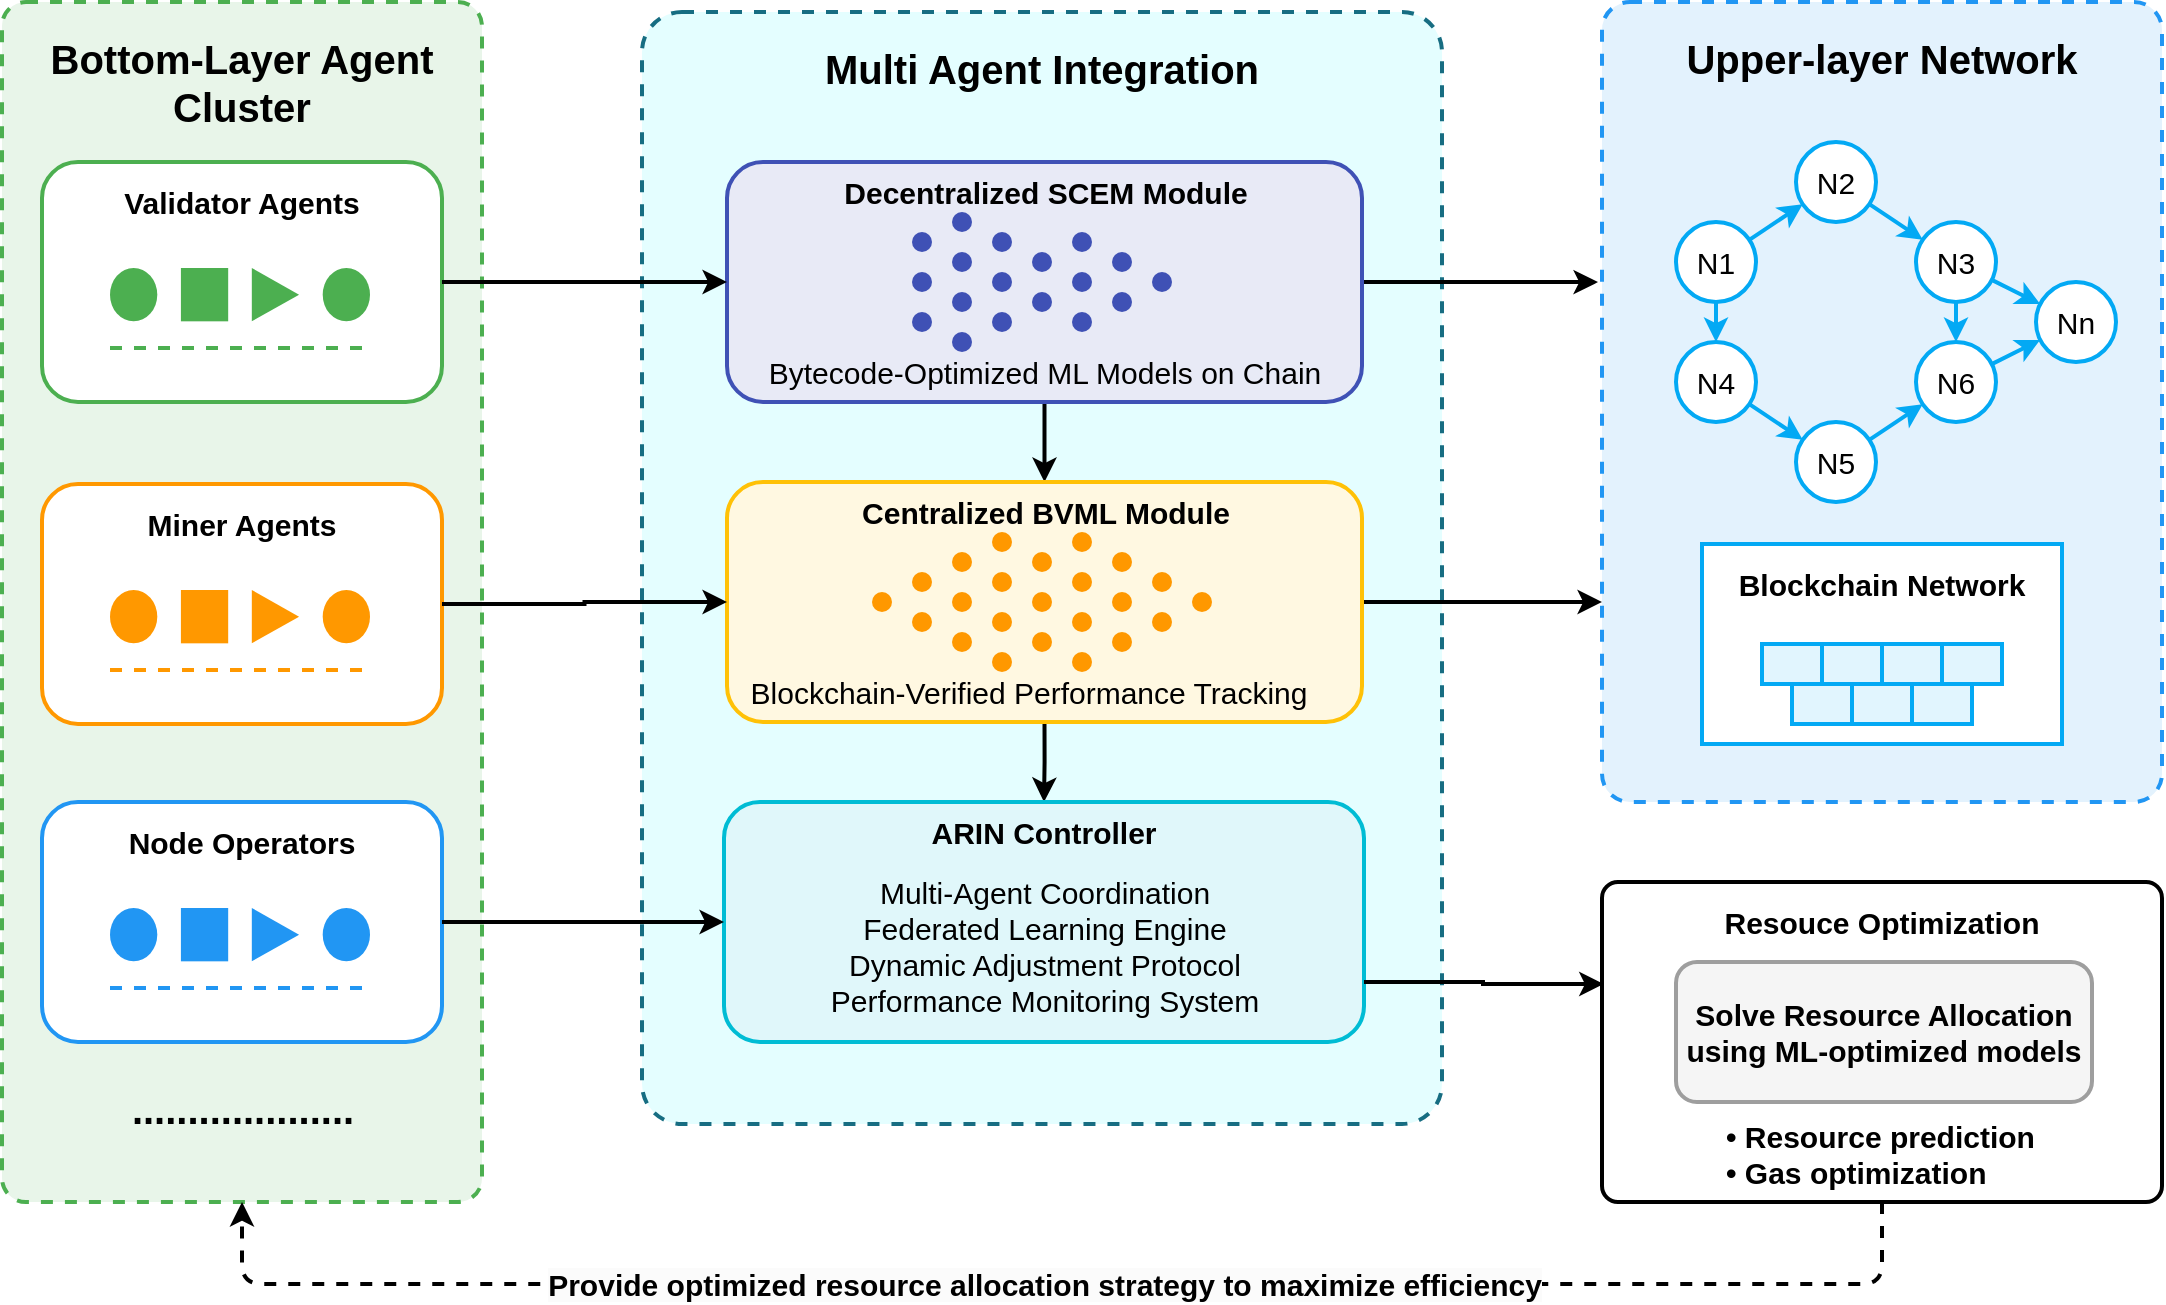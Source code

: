 <mxfile version="26.0.16">
  <diagram name="Page-1" id="3OytQac5HJwh2mRRplk6">
    <mxGraphModel dx="1670" dy="885" grid="1" gridSize="10" guides="1" tooltips="1" connect="1" arrows="1" fold="1" page="1" pageScale="1" pageWidth="827" pageHeight="1169" math="0" shadow="0">
      <root>
        <mxCell id="0" />
        <mxCell id="1" parent="0" />
        <mxCell id="vWiq6X1iSuXR0RfbROmm-8" value="Bottom-layer Agent Cluster" style="text;html=1;strokeColor=none;fillColor=none;align=center;verticalAlign=middle;whiteSpace=wrap;fontSize=15;fontStyle=1;strokeWidth=2;" parent="1" vertex="1">
          <mxGeometry x="122" y="119" width="200" height="30" as="geometry" />
        </mxCell>
        <mxCell id="vWiq6X1iSuXR0RfbROmm-20" value="Bottom-Layer Agent Cluster" style="rounded=1;whiteSpace=wrap;fillColor=#e8f5e9;strokeColor=#4caf50;strokeWidth=2;dashed=1;fontSize=20;verticalAlign=top;spacingTop=10;fontStyle=1;arcSize=5;" parent="1" vertex="1">
          <mxGeometry x="82" y="79" width="240" height="600" as="geometry" />
        </mxCell>
        <mxCell id="vWiq6X1iSuXR0RfbROmm-43" value="&lt;font style=&quot;font-size: 20px;&quot;&gt;....................&lt;/font&gt;" style="text;html=1;align=center;fontStyle=1;fontSize=15;strokeWidth=2;" parent="1" vertex="1">
          <mxGeometry x="102" y="614" width="200" height="20" as="geometry" />
        </mxCell>
        <mxCell id="vWiq6X1iSuXR0RfbROmm-44" value="Multi Agent Integration" style="rounded=1;whiteSpace=wrap;fillColor=#E4FEFF;strokeColor=light-dark(#176d82, #00231f);strokeWidth=2;dashed=1;fontSize=20;verticalAlign=top;spacingTop=10;fontStyle=1;arcSize=5;" parent="1" vertex="1">
          <mxGeometry x="402" y="84" width="400" height="556" as="geometry" />
        </mxCell>
        <mxCell id="vWiq6X1iSuXR0RfbROmm-193" style="edgeStyle=orthogonalEdgeStyle;rounded=0;orthogonalLoop=1;jettySize=auto;html=1;exitX=1;exitY=0.5;exitDx=0;exitDy=0;strokeWidth=2;" parent="1" source="vWiq6X1iSuXR0RfbROmm-46" edge="1">
          <mxGeometry relative="1" as="geometry">
            <mxPoint x="880" y="219.059" as="targetPoint" />
          </mxGeometry>
        </mxCell>
        <mxCell id="vWiq6X1iSuXR0RfbROmm-195" style="edgeStyle=orthogonalEdgeStyle;rounded=0;orthogonalLoop=1;jettySize=auto;html=1;exitX=0.5;exitY=1;exitDx=0;exitDy=0;entryX=0.5;entryY=0;entryDx=0;entryDy=0;strokeWidth=2;" parent="1" source="vWiq6X1iSuXR0RfbROmm-46" target="vWiq6X1iSuXR0RfbROmm-52" edge="1">
          <mxGeometry relative="1" as="geometry" />
        </mxCell>
        <mxCell id="vWiq6X1iSuXR0RfbROmm-46" value="Decentralized SCEM Module" style="rounded=1;whiteSpace=wrap;fillColor=#e8eaf6;strokeColor=#3f51b5;strokeWidth=2;fontSize=15;verticalAlign=top;fontStyle=1" parent="1" vertex="1">
          <mxGeometry x="444.5" y="159" width="317.5" height="120" as="geometry" />
        </mxCell>
        <mxCell id="vWiq6X1iSuXR0RfbROmm-51" value="Bytecode-Optimized ML Models on Chain" style="text;html=1;align=center;fontSize=15;strokeWidth=2;" parent="1" vertex="1">
          <mxGeometry x="453.25" y="249" width="300" height="20" as="geometry" />
        </mxCell>
        <mxCell id="vWiq6X1iSuXR0RfbROmm-192" style="edgeStyle=orthogonalEdgeStyle;rounded=0;orthogonalLoop=1;jettySize=auto;html=1;exitX=1;exitY=0.5;exitDx=0;exitDy=0;entryX=0;entryY=0.75;entryDx=0;entryDy=0;strokeWidth=2;" parent="1" source="vWiq6X1iSuXR0RfbROmm-52" target="vWiq6X1iSuXR0RfbROmm-184" edge="1">
          <mxGeometry relative="1" as="geometry" />
        </mxCell>
        <mxCell id="vWiq6X1iSuXR0RfbROmm-196" style="edgeStyle=orthogonalEdgeStyle;rounded=0;orthogonalLoop=1;jettySize=auto;html=1;exitX=0.5;exitY=1;exitDx=0;exitDy=0;entryX=0.5;entryY=0;entryDx=0;entryDy=0;strokeWidth=2;" parent="1" source="vWiq6X1iSuXR0RfbROmm-52" target="vWiq6X1iSuXR0RfbROmm-59" edge="1">
          <mxGeometry relative="1" as="geometry" />
        </mxCell>
        <mxCell id="vWiq6X1iSuXR0RfbROmm-52" value="Centralized BVML Module" style="rounded=1;whiteSpace=wrap;fillColor=#fff8e1;strokeColor=#ffc107;strokeWidth=2;fontSize=15;verticalAlign=top;fontStyle=1" parent="1" vertex="1">
          <mxGeometry x="444.5" y="319" width="317.5" height="120" as="geometry" />
        </mxCell>
        <mxCell id="vWiq6X1iSuXR0RfbROmm-58" value="Blockchain-Verified Performance Tracking" style="text;html=1;align=center;fontSize=15;strokeWidth=2;" parent="1" vertex="1">
          <mxGeometry x="444.5" y="409" width="300" height="20" as="geometry" />
        </mxCell>
        <mxCell id="vWiq6X1iSuXR0RfbROmm-59" value="ARIN Controller" style="rounded=1;whiteSpace=wrap;fillColor=#e0f7fa;strokeColor=#00bcd4;strokeWidth=2;fontSize=15;verticalAlign=top;fontStyle=1" parent="1" vertex="1">
          <mxGeometry x="443" y="479" width="320" height="120" as="geometry" />
        </mxCell>
        <mxCell id="vWiq6X1iSuXR0RfbROmm-61" value="Multi-Agent Coordination&lt;br&gt;Federated Learning Engine&lt;br&gt;Dynamic Adjustment Protocol&lt;br&gt;Performance Monitoring System" style="text;html=1;align=center;fontSize=15;strokeWidth=2;" parent="1" vertex="1">
          <mxGeometry x="453.25" y="509" width="300" height="80" as="geometry" />
        </mxCell>
        <mxCell id="vWiq6X1iSuXR0RfbROmm-198" style="edgeStyle=orthogonalEdgeStyle;rounded=1;orthogonalLoop=1;jettySize=auto;html=1;exitX=0.5;exitY=1;exitDx=0;exitDy=0;entryX=0.5;entryY=1;entryDx=0;entryDy=0;dashed=1;strokeWidth=2;curved=0;" parent="1" source="vWiq6X1iSuXR0RfbROmm-87" target="vWiq6X1iSuXR0RfbROmm-20" edge="1">
          <mxGeometry relative="1" as="geometry">
            <Array as="points">
              <mxPoint x="1022" y="720" />
              <mxPoint x="202" y="720" />
            </Array>
          </mxGeometry>
        </mxCell>
        <mxCell id="vWiq6X1iSuXR0RfbROmm-200" value="&lt;span style=&quot;font-size: 15px; font-weight: 700; background-color: rgb(251, 251, 251);&quot;&gt;Provide optimized resource allocation strategy to maximize efficiency&lt;/span&gt;" style="edgeLabel;html=1;align=center;verticalAlign=middle;resizable=0;points=[];" parent="vWiq6X1iSuXR0RfbROmm-198" vertex="1" connectable="0">
          <mxGeometry x="0.02" relative="1" as="geometry">
            <mxPoint as="offset" />
          </mxGeometry>
        </mxCell>
        <mxCell id="vWiq6X1iSuXR0RfbROmm-87" value="Resouce Optimization" style="rounded=1;whiteSpace=wrap;fillColor=#ffffff;strokeColor=#000000;strokeWidth=2;fontSize=15;imageHeight=24;arcSize=5;verticalAlign=top;spacingTop=5;fontStyle=1" parent="1" vertex="1">
          <mxGeometry x="882" y="519" width="280" height="160" as="geometry" />
        </mxCell>
        <mxCell id="vWiq6X1iSuXR0RfbROmm-89" value="Solve Resource Allocation&#xa;using ML-optimized models" style="rounded=1;whiteSpace=wrap;fillColor=#f5f5f5;strokeColor=#9e9e9e;strokeWidth=2;fontSize=15;fontStyle=1" parent="1" vertex="1">
          <mxGeometry x="919" y="559" width="208" height="70" as="geometry" />
        </mxCell>
        <mxCell id="vWiq6X1iSuXR0RfbROmm-91" value="• Resource prediction&lt;div&gt;• Gas optimization&lt;/div&gt;" style="text;html=1;align=left;fontSize=15;strokeWidth=2;fontStyle=1" parent="1" vertex="1">
          <mxGeometry x="942" y="631" width="160" height="38" as="geometry" />
        </mxCell>
        <mxCell id="vWiq6X1iSuXR0RfbROmm-127" value="" style="group;strokeWidth=2;" parent="1" vertex="1" connectable="0">
          <mxGeometry x="102" y="159" width="200" height="120" as="geometry" />
        </mxCell>
        <mxCell id="vWiq6X1iSuXR0RfbROmm-22" value="Validator Agents" style="rounded=1;whiteSpace=wrap;fillColor=#ffffff;strokeColor=#4caf50;strokeWidth=2;fontSize=15;verticalAlign=top;fontStyle=1;spacingTop=5;" parent="vWiq6X1iSuXR0RfbROmm-127" vertex="1">
          <mxGeometry width="200" height="120" as="geometry" />
        </mxCell>
        <mxCell id="vWiq6X1iSuXR0RfbROmm-106" value="" style="group;fontStyle=1;fontSize=15;strokeWidth=2;" parent="vWiq6X1iSuXR0RfbROmm-127" vertex="1" connectable="0">
          <mxGeometry x="34" y="53" width="130" height="40" as="geometry" />
        </mxCell>
        <mxCell id="vWiq6X1iSuXR0RfbROmm-24" value="" style="ellipse;fillColor=#4caf50;strokeColor=none;fontSize=15;strokeWidth=2;fontStyle=1" parent="vWiq6X1iSuXR0RfbROmm-106" vertex="1">
          <mxGeometry width="23.636" height="26.667" as="geometry" />
        </mxCell>
        <mxCell id="vWiq6X1iSuXR0RfbROmm-25" value="" style="fillColor=#4caf50;strokeColor=none;fontSize=15;strokeWidth=2;fontStyle=1" parent="vWiq6X1iSuXR0RfbROmm-106" vertex="1">
          <mxGeometry x="35.455" width="23.636" height="26.667" as="geometry" />
        </mxCell>
        <mxCell id="vWiq6X1iSuXR0RfbROmm-26" value="" style="shape=triangle;fillColor=#4caf50;strokeColor=none;fontSize=15;strokeWidth=2;fontStyle=1" parent="vWiq6X1iSuXR0RfbROmm-106" vertex="1">
          <mxGeometry x="70.909" width="23.636" height="26.667" as="geometry" />
        </mxCell>
        <mxCell id="vWiq6X1iSuXR0RfbROmm-27" value="" style="ellipse;fillColor=#4caf50;strokeColor=none;fontSize=15;strokeWidth=2;fontStyle=1" parent="vWiq6X1iSuXR0RfbROmm-106" vertex="1">
          <mxGeometry x="106.364" width="23.636" height="26.667" as="geometry" />
        </mxCell>
        <mxCell id="vWiq6X1iSuXR0RfbROmm-28" value="" style="strokeColor=#4caf50;strokeWidth=2;dashed=1;fontSize=15;endArrow=none;startFill=0;fontStyle=1" parent="vWiq6X1iSuXR0RfbROmm-106" edge="1">
          <mxGeometry x="192.727" y="400" width="130" as="geometry">
            <mxPoint y="40" as="sourcePoint" />
            <mxPoint x="130" y="40" as="targetPoint" />
          </mxGeometry>
        </mxCell>
        <mxCell id="vWiq6X1iSuXR0RfbROmm-128" value="" style="group;strokeWidth=2;" parent="1" vertex="1" connectable="0">
          <mxGeometry x="102" y="320" width="200" height="120" as="geometry" />
        </mxCell>
        <mxCell id="vWiq6X1iSuXR0RfbROmm-110" value="Miner Agents" style="rounded=1;whiteSpace=wrap;fillColor=#ffffff;strokeColor=#FF9800;strokeWidth=2;fontSize=15;verticalAlign=top;fontStyle=1;spacingTop=5;" parent="vWiq6X1iSuXR0RfbROmm-128" vertex="1">
          <mxGeometry width="200" height="120" as="geometry" />
        </mxCell>
        <mxCell id="vWiq6X1iSuXR0RfbROmm-111" value="" style="group;fontStyle=1;fontSize=15;strokeWidth=2;" parent="vWiq6X1iSuXR0RfbROmm-128" vertex="1" connectable="0">
          <mxGeometry x="34" y="53" width="130" height="40" as="geometry" />
        </mxCell>
        <mxCell id="vWiq6X1iSuXR0RfbROmm-112" value="" style="ellipse;fillColor=light-dark(#ff9800, #328736);strokeColor=none;fontSize=15;strokeWidth=2;fontStyle=1" parent="vWiq6X1iSuXR0RfbROmm-111" vertex="1">
          <mxGeometry width="23.636" height="26.667" as="geometry" />
        </mxCell>
        <mxCell id="vWiq6X1iSuXR0RfbROmm-113" value="" style="fillColor=#FF9800;strokeColor=none;fontSize=15;strokeWidth=2;fontStyle=1" parent="vWiq6X1iSuXR0RfbROmm-111" vertex="1">
          <mxGeometry x="35.455" width="23.636" height="26.667" as="geometry" />
        </mxCell>
        <mxCell id="vWiq6X1iSuXR0RfbROmm-114" value="" style="shape=triangle;fillColor=#FF9800;strokeColor=none;fontSize=15;strokeWidth=2;fontStyle=1" parent="vWiq6X1iSuXR0RfbROmm-111" vertex="1">
          <mxGeometry x="70.909" width="23.636" height="26.667" as="geometry" />
        </mxCell>
        <mxCell id="vWiq6X1iSuXR0RfbROmm-115" value="" style="ellipse;fillColor=#FF9800;strokeColor=none;fontSize=15;strokeWidth=2;fontStyle=1" parent="vWiq6X1iSuXR0RfbROmm-111" vertex="1">
          <mxGeometry x="106.364" width="23.636" height="26.667" as="geometry" />
        </mxCell>
        <mxCell id="vWiq6X1iSuXR0RfbROmm-116" value="" style="strokeColor=#FF9800;strokeWidth=2;dashed=1;fontSize=15;endArrow=none;startFill=0;fontStyle=1" parent="vWiq6X1iSuXR0RfbROmm-111" edge="1">
          <mxGeometry x="192.727" y="400" width="130" as="geometry">
            <mxPoint y="40" as="sourcePoint" />
            <mxPoint x="130" y="40" as="targetPoint" />
          </mxGeometry>
        </mxCell>
        <mxCell id="vWiq6X1iSuXR0RfbROmm-129" value="" style="group;strokeWidth=2;" parent="1" vertex="1" connectable="0">
          <mxGeometry x="102" y="479" width="200" height="120" as="geometry" />
        </mxCell>
        <mxCell id="vWiq6X1iSuXR0RfbROmm-118" value="Node Operators" style="rounded=1;whiteSpace=wrap;fillColor=#ffffff;strokeColor=#2196F3;strokeWidth=2;fontSize=15;verticalAlign=top;fontStyle=1;spacingTop=5;" parent="vWiq6X1iSuXR0RfbROmm-129" vertex="1">
          <mxGeometry width="200" height="120" as="geometry" />
        </mxCell>
        <mxCell id="vWiq6X1iSuXR0RfbROmm-119" value="" style="group;fontStyle=1;fontSize=15;strokeWidth=2;" parent="vWiq6X1iSuXR0RfbROmm-129" vertex="1" connectable="0">
          <mxGeometry x="34" y="53" width="130" height="40" as="geometry" />
        </mxCell>
        <mxCell id="vWiq6X1iSuXR0RfbROmm-120" value="" style="ellipse;fillColor=light-dark(#2196f3, #328736);strokeColor=none;fontSize=15;strokeWidth=2;fontStyle=1" parent="vWiq6X1iSuXR0RfbROmm-119" vertex="1">
          <mxGeometry width="23.636" height="26.667" as="geometry" />
        </mxCell>
        <mxCell id="vWiq6X1iSuXR0RfbROmm-121" value="" style="fillColor=light-dark(#2196f3, #af5700);strokeColor=none;fontSize=15;strokeWidth=2;fontStyle=1" parent="vWiq6X1iSuXR0RfbROmm-119" vertex="1">
          <mxGeometry x="35.455" width="23.636" height="26.667" as="geometry" />
        </mxCell>
        <mxCell id="vWiq6X1iSuXR0RfbROmm-122" value="" style="shape=triangle;fillColor=#2196F3;strokeColor=none;fontSize=15;strokeWidth=2;fontStyle=1" parent="vWiq6X1iSuXR0RfbROmm-119" vertex="1">
          <mxGeometry x="70.909" width="23.636" height="26.667" as="geometry" />
        </mxCell>
        <mxCell id="vWiq6X1iSuXR0RfbROmm-123" value="" style="ellipse;fillColor=#2196F3;strokeColor=none;fontSize=15;strokeWidth=2;fontStyle=1" parent="vWiq6X1iSuXR0RfbROmm-119" vertex="1">
          <mxGeometry x="106.364" width="23.636" height="26.667" as="geometry" />
        </mxCell>
        <mxCell id="vWiq6X1iSuXR0RfbROmm-124" value="" style="strokeColor=#2196F3;strokeWidth=2;dashed=1;fontSize=15;endArrow=none;startFill=0;fontStyle=1" parent="vWiq6X1iSuXR0RfbROmm-119" edge="1">
          <mxGeometry x="192.727" y="400" width="130" as="geometry">
            <mxPoint y="40" as="sourcePoint" />
            <mxPoint x="130" y="40" as="targetPoint" />
          </mxGeometry>
        </mxCell>
        <mxCell id="vWiq6X1iSuXR0RfbROmm-154" value="" style="group;strokeWidth=2;" parent="1" vertex="1" connectable="0">
          <mxGeometry x="537" y="184" width="130" height="70" as="geometry" />
        </mxCell>
        <mxCell id="vWiq6X1iSuXR0RfbROmm-48" value="" style="ellipse;fillColor=#3f51b5;strokeColor=none;fontSize=15;strokeWidth=2;" parent="vWiq6X1iSuXR0RfbROmm-154" vertex="1">
          <mxGeometry y="10" width="10" height="10" as="geometry" />
        </mxCell>
        <mxCell id="vWiq6X1iSuXR0RfbROmm-134" value="" style="ellipse;fillColor=#3f51b5;strokeColor=none;fontSize=15;strokeWidth=2;" parent="vWiq6X1iSuXR0RfbROmm-154" vertex="1">
          <mxGeometry y="30" width="10" height="10" as="geometry" />
        </mxCell>
        <mxCell id="vWiq6X1iSuXR0RfbROmm-135" value="" style="ellipse;fillColor=#3f51b5;strokeColor=none;fontSize=15;strokeWidth=2;" parent="vWiq6X1iSuXR0RfbROmm-154" vertex="1">
          <mxGeometry y="50" width="10" height="10" as="geometry" />
        </mxCell>
        <mxCell id="vWiq6X1iSuXR0RfbROmm-136" value="" style="ellipse;fillColor=#3f51b5;strokeColor=none;fontSize=15;strokeWidth=2;" parent="vWiq6X1iSuXR0RfbROmm-154" vertex="1">
          <mxGeometry x="20" y="20" width="10" height="10" as="geometry" />
        </mxCell>
        <mxCell id="vWiq6X1iSuXR0RfbROmm-137" value="" style="ellipse;fillColor=#3f51b5;strokeColor=none;fontSize=15;strokeWidth=2;" parent="vWiq6X1iSuXR0RfbROmm-154" vertex="1">
          <mxGeometry x="20" y="40" width="10" height="10" as="geometry" />
        </mxCell>
        <mxCell id="vWiq6X1iSuXR0RfbROmm-140" value="" style="ellipse;fillColor=#3f51b5;strokeColor=none;fontSize=15;strokeWidth=2;" parent="vWiq6X1iSuXR0RfbROmm-154" vertex="1">
          <mxGeometry x="20" width="10" height="10" as="geometry" />
        </mxCell>
        <mxCell id="vWiq6X1iSuXR0RfbROmm-141" value="" style="ellipse;fillColor=#3f51b5;strokeColor=none;fontSize=15;strokeWidth=2;" parent="vWiq6X1iSuXR0RfbROmm-154" vertex="1">
          <mxGeometry x="20" y="60" width="10" height="10" as="geometry" />
        </mxCell>
        <mxCell id="vWiq6X1iSuXR0RfbROmm-142" value="" style="ellipse;fillColor=#3f51b5;strokeColor=none;fontSize=15;strokeWidth=2;" parent="vWiq6X1iSuXR0RfbROmm-154" vertex="1">
          <mxGeometry x="40" y="10" width="10" height="10" as="geometry" />
        </mxCell>
        <mxCell id="vWiq6X1iSuXR0RfbROmm-143" value="" style="ellipse;fillColor=#3f51b5;strokeColor=none;fontSize=15;strokeWidth=2;" parent="vWiq6X1iSuXR0RfbROmm-154" vertex="1">
          <mxGeometry x="40" y="30" width="10" height="10" as="geometry" />
        </mxCell>
        <mxCell id="vWiq6X1iSuXR0RfbROmm-144" value="" style="ellipse;fillColor=#3f51b5;strokeColor=none;fontSize=15;strokeWidth=2;" parent="vWiq6X1iSuXR0RfbROmm-154" vertex="1">
          <mxGeometry x="40" y="50" width="10" height="10" as="geometry" />
        </mxCell>
        <mxCell id="vWiq6X1iSuXR0RfbROmm-145" value="" style="ellipse;fillColor=#3f51b5;strokeColor=none;fontSize=15;strokeWidth=2;" parent="vWiq6X1iSuXR0RfbROmm-154" vertex="1">
          <mxGeometry x="60" y="20" width="10" height="10" as="geometry" />
        </mxCell>
        <mxCell id="vWiq6X1iSuXR0RfbROmm-146" value="" style="ellipse;fillColor=#3f51b5;strokeColor=none;fontSize=15;strokeWidth=2;" parent="vWiq6X1iSuXR0RfbROmm-154" vertex="1">
          <mxGeometry x="60" y="40" width="10" height="10" as="geometry" />
        </mxCell>
        <mxCell id="vWiq6X1iSuXR0RfbROmm-147" value="" style="ellipse;fillColor=#3f51b5;strokeColor=none;fontSize=15;strokeWidth=2;" parent="vWiq6X1iSuXR0RfbROmm-154" vertex="1">
          <mxGeometry x="80" y="10" width="10" height="10" as="geometry" />
        </mxCell>
        <mxCell id="vWiq6X1iSuXR0RfbROmm-148" value="" style="ellipse;fillColor=#3f51b5;strokeColor=none;fontSize=15;strokeWidth=2;" parent="vWiq6X1iSuXR0RfbROmm-154" vertex="1">
          <mxGeometry x="80" y="30" width="10" height="10" as="geometry" />
        </mxCell>
        <mxCell id="vWiq6X1iSuXR0RfbROmm-149" value="" style="ellipse;fillColor=#3f51b5;strokeColor=none;fontSize=15;strokeWidth=2;" parent="vWiq6X1iSuXR0RfbROmm-154" vertex="1">
          <mxGeometry x="80" y="50" width="10" height="10" as="geometry" />
        </mxCell>
        <mxCell id="vWiq6X1iSuXR0RfbROmm-150" value="" style="ellipse;fillColor=#3f51b5;strokeColor=none;fontSize=15;strokeWidth=2;" parent="vWiq6X1iSuXR0RfbROmm-154" vertex="1">
          <mxGeometry x="100" y="20" width="10" height="10" as="geometry" />
        </mxCell>
        <mxCell id="vWiq6X1iSuXR0RfbROmm-151" value="" style="ellipse;fillColor=#3f51b5;strokeColor=none;fontSize=15;strokeWidth=2;" parent="vWiq6X1iSuXR0RfbROmm-154" vertex="1">
          <mxGeometry x="100" y="40" width="10" height="10" as="geometry" />
        </mxCell>
        <mxCell id="vWiq6X1iSuXR0RfbROmm-153" value="" style="ellipse;fillColor=#3f51b5;strokeColor=none;fontSize=15;strokeWidth=2;" parent="vWiq6X1iSuXR0RfbROmm-154" vertex="1">
          <mxGeometry x="120" y="30" width="10" height="10" as="geometry" />
        </mxCell>
        <mxCell id="vWiq6X1iSuXR0RfbROmm-183" value="" style="group;strokeWidth=2;" parent="1" vertex="1" connectable="0">
          <mxGeometry x="517" y="344" width="170" height="70" as="geometry" />
        </mxCell>
        <mxCell id="vWiq6X1iSuXR0RfbROmm-55" value="" style="ellipse;fillColor=#ff9800;strokeColor=none;fontSize=15;strokeWidth=2;" parent="vWiq6X1iSuXR0RfbROmm-183" vertex="1">
          <mxGeometry x="40" y="10" width="10" height="10" as="geometry" />
        </mxCell>
        <mxCell id="vWiq6X1iSuXR0RfbROmm-159" value="" style="ellipse;fillColor=#ff9800;strokeColor=none;fontSize=15;strokeWidth=2;" parent="vWiq6X1iSuXR0RfbROmm-183" vertex="1">
          <mxGeometry x="40" y="30" width="10" height="10" as="geometry" />
        </mxCell>
        <mxCell id="vWiq6X1iSuXR0RfbROmm-160" value="" style="ellipse;fillColor=#ff9800;strokeColor=none;fontSize=15;strokeWidth=2;" parent="vWiq6X1iSuXR0RfbROmm-183" vertex="1">
          <mxGeometry x="40" y="50" width="10" height="10" as="geometry" />
        </mxCell>
        <mxCell id="vWiq6X1iSuXR0RfbROmm-161" value="" style="ellipse;fillColor=#ff9800;strokeColor=none;fontSize=15;strokeWidth=2;" parent="vWiq6X1iSuXR0RfbROmm-183" vertex="1">
          <mxGeometry x="20" y="20" width="10" height="10" as="geometry" />
        </mxCell>
        <mxCell id="vWiq6X1iSuXR0RfbROmm-162" value="" style="ellipse;fillColor=#ff9800;strokeColor=none;fontSize=15;strokeWidth=2;" parent="vWiq6X1iSuXR0RfbROmm-183" vertex="1">
          <mxGeometry x="20" y="40" width="10" height="10" as="geometry" />
        </mxCell>
        <mxCell id="vWiq6X1iSuXR0RfbROmm-163" value="" style="ellipse;fillColor=#ff9800;strokeColor=none;fontSize=15;strokeWidth=2;" parent="vWiq6X1iSuXR0RfbROmm-183" vertex="1">
          <mxGeometry x="60" width="10" height="10" as="geometry" />
        </mxCell>
        <mxCell id="vWiq6X1iSuXR0RfbROmm-164" value="" style="ellipse;fillColor=#ff9800;strokeColor=none;fontSize=15;strokeWidth=2;" parent="vWiq6X1iSuXR0RfbROmm-183" vertex="1">
          <mxGeometry x="60" y="20" width="10" height="10" as="geometry" />
        </mxCell>
        <mxCell id="vWiq6X1iSuXR0RfbROmm-165" value="" style="ellipse;fillColor=#ff9800;strokeColor=none;fontSize=15;strokeWidth=2;" parent="vWiq6X1iSuXR0RfbROmm-183" vertex="1">
          <mxGeometry x="60" y="40" width="10" height="10" as="geometry" />
        </mxCell>
        <mxCell id="vWiq6X1iSuXR0RfbROmm-166" value="" style="ellipse;fillColor=#ff9800;strokeColor=none;fontSize=15;strokeWidth=2;" parent="vWiq6X1iSuXR0RfbROmm-183" vertex="1">
          <mxGeometry x="60" y="60" width="10" height="10" as="geometry" />
        </mxCell>
        <mxCell id="vWiq6X1iSuXR0RfbROmm-167" value="" style="ellipse;fillColor=#ff9800;strokeColor=none;fontSize=15;strokeWidth=2;" parent="vWiq6X1iSuXR0RfbROmm-183" vertex="1">
          <mxGeometry x="80" y="10" width="10" height="10" as="geometry" />
        </mxCell>
        <mxCell id="vWiq6X1iSuXR0RfbROmm-168" value="" style="ellipse;fillColor=#ff9800;strokeColor=none;fontSize=15;strokeWidth=2;" parent="vWiq6X1iSuXR0RfbROmm-183" vertex="1">
          <mxGeometry x="80" y="50" width="10" height="10" as="geometry" />
        </mxCell>
        <mxCell id="vWiq6X1iSuXR0RfbROmm-169" value="" style="ellipse;fillColor=#ff9800;strokeColor=none;fontSize=15;strokeWidth=2;" parent="vWiq6X1iSuXR0RfbROmm-183" vertex="1">
          <mxGeometry x="80" y="30" width="10" height="10" as="geometry" />
        </mxCell>
        <mxCell id="vWiq6X1iSuXR0RfbROmm-170" value="" style="ellipse;fillColor=#ff9800;strokeColor=none;fontSize=15;strokeWidth=2;" parent="vWiq6X1iSuXR0RfbROmm-183" vertex="1">
          <mxGeometry x="100" y="20" width="10" height="10" as="geometry" />
        </mxCell>
        <mxCell id="vWiq6X1iSuXR0RfbROmm-171" value="" style="ellipse;fillColor=#ff9800;strokeColor=none;fontSize=15;strokeWidth=2;" parent="vWiq6X1iSuXR0RfbROmm-183" vertex="1">
          <mxGeometry x="100" y="40" width="10" height="10" as="geometry" />
        </mxCell>
        <mxCell id="vWiq6X1iSuXR0RfbROmm-172" value="" style="ellipse;fillColor=#ff9800;strokeColor=none;fontSize=15;strokeWidth=2;" parent="vWiq6X1iSuXR0RfbROmm-183" vertex="1">
          <mxGeometry x="120" y="30" width="10" height="10" as="geometry" />
        </mxCell>
        <mxCell id="vWiq6X1iSuXR0RfbROmm-173" value="" style="ellipse;fillColor=#ff9800;strokeColor=none;fontSize=15;strokeWidth=2;" parent="vWiq6X1iSuXR0RfbROmm-183" vertex="1">
          <mxGeometry x="120" y="10" width="10" height="10" as="geometry" />
        </mxCell>
        <mxCell id="vWiq6X1iSuXR0RfbROmm-174" value="" style="ellipse;fillColor=#ff9800;strokeColor=none;fontSize=15;strokeWidth=2;" parent="vWiq6X1iSuXR0RfbROmm-183" vertex="1">
          <mxGeometry x="120" y="50" width="10" height="10" as="geometry" />
        </mxCell>
        <mxCell id="vWiq6X1iSuXR0RfbROmm-175" value="" style="ellipse;fillColor=#ff9800;strokeColor=none;fontSize=15;strokeWidth=2;" parent="vWiq6X1iSuXR0RfbROmm-183" vertex="1">
          <mxGeometry x="100" width="10" height="10" as="geometry" />
        </mxCell>
        <mxCell id="vWiq6X1iSuXR0RfbROmm-176" value="" style="ellipse;fillColor=#ff9800;strokeColor=none;fontSize=15;strokeWidth=2;" parent="vWiq6X1iSuXR0RfbROmm-183" vertex="1">
          <mxGeometry x="100" y="60" width="10" height="10" as="geometry" />
        </mxCell>
        <mxCell id="vWiq6X1iSuXR0RfbROmm-177" value="" style="ellipse;fillColor=#ff9800;strokeColor=none;fontSize=15;strokeWidth=2;" parent="vWiq6X1iSuXR0RfbROmm-183" vertex="1">
          <mxGeometry x="140" y="20" width="10" height="10" as="geometry" />
        </mxCell>
        <mxCell id="vWiq6X1iSuXR0RfbROmm-180" value="" style="ellipse;fillColor=#ff9800;strokeColor=none;fontSize=15;strokeWidth=2;" parent="vWiq6X1iSuXR0RfbROmm-183" vertex="1">
          <mxGeometry x="140" y="40" width="10" height="10" as="geometry" />
        </mxCell>
        <mxCell id="vWiq6X1iSuXR0RfbROmm-181" value="" style="ellipse;fillColor=#ff9800;strokeColor=none;fontSize=15;strokeWidth=2;" parent="vWiq6X1iSuXR0RfbROmm-183" vertex="1">
          <mxGeometry x="160" y="30" width="10" height="10" as="geometry" />
        </mxCell>
        <mxCell id="vWiq6X1iSuXR0RfbROmm-182" value="" style="ellipse;fillColor=#ff9800;strokeColor=none;fontSize=15;strokeWidth=2;" parent="vWiq6X1iSuXR0RfbROmm-183" vertex="1">
          <mxGeometry y="30" width="10" height="10" as="geometry" />
        </mxCell>
        <mxCell id="vWiq6X1iSuXR0RfbROmm-184" value="Upper-layer Network" style="rounded=1;whiteSpace=wrap;fillColor=#e3f2fd;strokeColor=#2196f3;strokeWidth=2;dashed=1;fontSize=20;verticalAlign=top;spacingTop=10;fontStyle=1;arcSize=5;" parent="1" vertex="1">
          <mxGeometry x="882" y="79" width="280" height="400" as="geometry" />
        </mxCell>
        <mxCell id="vWiq6X1iSuXR0RfbROmm-185" value="" style="group;strokeWidth=2;" parent="1" vertex="1" connectable="0">
          <mxGeometry x="919" y="149" width="220" height="180" as="geometry" />
        </mxCell>
        <mxCell id="vWiq6X1iSuXR0RfbROmm-63" value="N1" style="ellipse;whiteSpace=wrap;fillColor=#ffffff;strokeColor=#03a9f4;strokeWidth=2;fontSize=15;" parent="vWiq6X1iSuXR0RfbROmm-185" vertex="1">
          <mxGeometry y="40" width="40" height="40" as="geometry" />
        </mxCell>
        <mxCell id="vWiq6X1iSuXR0RfbROmm-64" value="N2" style="ellipse;whiteSpace=wrap;fillColor=#ffffff;strokeColor=#03a9f4;strokeWidth=2;fontSize=15;" parent="vWiq6X1iSuXR0RfbROmm-185" vertex="1">
          <mxGeometry x="60" width="40" height="40" as="geometry" />
        </mxCell>
        <mxCell id="vWiq6X1iSuXR0RfbROmm-65" value="N3" style="ellipse;whiteSpace=wrap;fillColor=#ffffff;strokeColor=#03a9f4;strokeWidth=2;fontSize=15;" parent="vWiq6X1iSuXR0RfbROmm-185" vertex="1">
          <mxGeometry x="120" y="40" width="40" height="40" as="geometry" />
        </mxCell>
        <mxCell id="vWiq6X1iSuXR0RfbROmm-66" value="N4" style="ellipse;whiteSpace=wrap;fillColor=#ffffff;strokeColor=#03a9f4;strokeWidth=2;fontSize=15;" parent="vWiq6X1iSuXR0RfbROmm-185" vertex="1">
          <mxGeometry y="100" width="40" height="40" as="geometry" />
        </mxCell>
        <mxCell id="vWiq6X1iSuXR0RfbROmm-67" value="N5" style="ellipse;whiteSpace=wrap;fillColor=#ffffff;strokeColor=#03a9f4;strokeWidth=2;fontSize=15;" parent="vWiq6X1iSuXR0RfbROmm-185" vertex="1">
          <mxGeometry x="60" y="140" width="40" height="40" as="geometry" />
        </mxCell>
        <mxCell id="vWiq6X1iSuXR0RfbROmm-68" value="N6" style="ellipse;whiteSpace=wrap;fillColor=#ffffff;strokeColor=#03a9f4;strokeWidth=2;fontSize=15;" parent="vWiq6X1iSuXR0RfbROmm-185" vertex="1">
          <mxGeometry x="120" y="100" width="40" height="40" as="geometry" />
        </mxCell>
        <mxCell id="vWiq6X1iSuXR0RfbROmm-69" value="Nn" style="ellipse;whiteSpace=wrap;fillColor=#ffffff;strokeColor=#03a9f4;strokeWidth=2;fontSize=15;" parent="vWiq6X1iSuXR0RfbROmm-185" vertex="1">
          <mxGeometry x="180" y="70" width="40" height="40" as="geometry" />
        </mxCell>
        <mxCell id="vWiq6X1iSuXR0RfbROmm-70" value="" style="strokeColor=#03a9f4;strokeWidth=2;fontSize=15;" parent="vWiq6X1iSuXR0RfbROmm-185" source="vWiq6X1iSuXR0RfbROmm-63" target="vWiq6X1iSuXR0RfbROmm-64" edge="1">
          <mxGeometry relative="1" as="geometry" />
        </mxCell>
        <mxCell id="vWiq6X1iSuXR0RfbROmm-71" value="" style="strokeColor=#03a9f4;strokeWidth=2;fontSize=15;" parent="vWiq6X1iSuXR0RfbROmm-185" source="vWiq6X1iSuXR0RfbROmm-64" target="vWiq6X1iSuXR0RfbROmm-65" edge="1">
          <mxGeometry relative="1" as="geometry" />
        </mxCell>
        <mxCell id="vWiq6X1iSuXR0RfbROmm-72" value="" style="strokeColor=#03a9f4;strokeWidth=2;fontSize=15;" parent="vWiq6X1iSuXR0RfbROmm-185" source="vWiq6X1iSuXR0RfbROmm-63" target="vWiq6X1iSuXR0RfbROmm-66" edge="1">
          <mxGeometry relative="1" as="geometry" />
        </mxCell>
        <mxCell id="vWiq6X1iSuXR0RfbROmm-73" value="" style="strokeColor=#03a9f4;strokeWidth=2;fontSize=15;" parent="vWiq6X1iSuXR0RfbROmm-185" source="vWiq6X1iSuXR0RfbROmm-66" target="vWiq6X1iSuXR0RfbROmm-67" edge="1">
          <mxGeometry relative="1" as="geometry" />
        </mxCell>
        <mxCell id="vWiq6X1iSuXR0RfbROmm-74" value="" style="strokeColor=#03a9f4;strokeWidth=2;fontSize=15;" parent="vWiq6X1iSuXR0RfbROmm-185" source="vWiq6X1iSuXR0RfbROmm-67" target="vWiq6X1iSuXR0RfbROmm-68" edge="1">
          <mxGeometry relative="1" as="geometry" />
        </mxCell>
        <mxCell id="vWiq6X1iSuXR0RfbROmm-75" value="" style="strokeColor=#03a9f4;strokeWidth=2;fontSize=15;" parent="vWiq6X1iSuXR0RfbROmm-185" source="vWiq6X1iSuXR0RfbROmm-65" target="vWiq6X1iSuXR0RfbROmm-68" edge="1">
          <mxGeometry relative="1" as="geometry" />
        </mxCell>
        <mxCell id="vWiq6X1iSuXR0RfbROmm-76" value="" style="strokeColor=#03a9f4;strokeWidth=2;fontSize=15;" parent="vWiq6X1iSuXR0RfbROmm-185" source="vWiq6X1iSuXR0RfbROmm-65" target="vWiq6X1iSuXR0RfbROmm-69" edge="1">
          <mxGeometry relative="1" as="geometry" />
        </mxCell>
        <mxCell id="vWiq6X1iSuXR0RfbROmm-77" value="" style="strokeColor=#03a9f4;strokeWidth=2;fontSize=15;" parent="vWiq6X1iSuXR0RfbROmm-185" source="vWiq6X1iSuXR0RfbROmm-68" target="vWiq6X1iSuXR0RfbROmm-69" edge="1">
          <mxGeometry relative="1" as="geometry" />
        </mxCell>
        <mxCell id="vWiq6X1iSuXR0RfbROmm-187" value="" style="group;strokeWidth=2;" parent="1" vertex="1" connectable="0">
          <mxGeometry x="932" y="350" width="180" height="100" as="geometry" />
        </mxCell>
        <mxCell id="vWiq6X1iSuXR0RfbROmm-78" value="Blockchain Network" style="whiteSpace=wrap;fillColor=#ffffff;strokeColor=#03a9f4;strokeWidth=2;fontSize=15;verticalAlign=top;fontStyle=1;spacingTop=5;" parent="vWiq6X1iSuXR0RfbROmm-187" vertex="1">
          <mxGeometry width="180" height="100" as="geometry" />
        </mxCell>
        <mxCell id="vWiq6X1iSuXR0RfbROmm-186" value="" style="group;strokeWidth=2;" parent="vWiq6X1iSuXR0RfbROmm-187" vertex="1" connectable="0">
          <mxGeometry x="30" y="50" width="120" height="40" as="geometry" />
        </mxCell>
        <mxCell id="vWiq6X1iSuXR0RfbROmm-80" value="" style="fillColor=#e1f5fe;strokeColor=#03a9f4;strokeWidth=2;fontSize=15;" parent="vWiq6X1iSuXR0RfbROmm-186" vertex="1">
          <mxGeometry width="30" height="20" as="geometry" />
        </mxCell>
        <mxCell id="vWiq6X1iSuXR0RfbROmm-81" value="" style="fillColor=#e1f5fe;strokeColor=#03a9f4;strokeWidth=2;fontSize=15;" parent="vWiq6X1iSuXR0RfbROmm-186" vertex="1">
          <mxGeometry x="30" width="30" height="20" as="geometry" />
        </mxCell>
        <mxCell id="vWiq6X1iSuXR0RfbROmm-82" value="" style="fillColor=#e1f5fe;strokeColor=#03a9f4;strokeWidth=2;fontSize=15;" parent="vWiq6X1iSuXR0RfbROmm-186" vertex="1">
          <mxGeometry x="60" width="30" height="20" as="geometry" />
        </mxCell>
        <mxCell id="vWiq6X1iSuXR0RfbROmm-83" value="" style="fillColor=#e1f5fe;strokeColor=#03a9f4;strokeWidth=2;fontSize=15;" parent="vWiq6X1iSuXR0RfbROmm-186" vertex="1">
          <mxGeometry x="90" width="30" height="20" as="geometry" />
        </mxCell>
        <mxCell id="vWiq6X1iSuXR0RfbROmm-84" value="" style="fillColor=#e1f5fe;strokeColor=#03a9f4;strokeWidth=2;fontSize=15;" parent="vWiq6X1iSuXR0RfbROmm-186" vertex="1">
          <mxGeometry x="15" y="20" width="30" height="20" as="geometry" />
        </mxCell>
        <mxCell id="vWiq6X1iSuXR0RfbROmm-85" value="" style="fillColor=#e1f5fe;strokeColor=#03a9f4;strokeWidth=2;fontSize=15;" parent="vWiq6X1iSuXR0RfbROmm-186" vertex="1">
          <mxGeometry x="45" y="20" width="30" height="20" as="geometry" />
        </mxCell>
        <mxCell id="vWiq6X1iSuXR0RfbROmm-86" value="" style="fillColor=#e1f5fe;strokeColor=#03a9f4;strokeWidth=2;fontSize=15;" parent="vWiq6X1iSuXR0RfbROmm-186" vertex="1">
          <mxGeometry x="75" y="20" width="30" height="20" as="geometry" />
        </mxCell>
        <mxCell id="vWiq6X1iSuXR0RfbROmm-188" style="edgeStyle=orthogonalEdgeStyle;rounded=0;orthogonalLoop=1;jettySize=auto;html=1;exitX=1;exitY=0.5;exitDx=0;exitDy=0;entryX=0;entryY=0.5;entryDx=0;entryDy=0;strokeWidth=2;" parent="1" source="vWiq6X1iSuXR0RfbROmm-22" target="vWiq6X1iSuXR0RfbROmm-46" edge="1">
          <mxGeometry relative="1" as="geometry" />
        </mxCell>
        <mxCell id="vWiq6X1iSuXR0RfbROmm-189" style="edgeStyle=orthogonalEdgeStyle;rounded=0;orthogonalLoop=1;jettySize=auto;html=1;exitX=1;exitY=0.5;exitDx=0;exitDy=0;entryX=0;entryY=0.5;entryDx=0;entryDy=0;strokeWidth=2;" parent="1" source="vWiq6X1iSuXR0RfbROmm-110" target="vWiq6X1iSuXR0RfbROmm-52" edge="1">
          <mxGeometry relative="1" as="geometry" />
        </mxCell>
        <mxCell id="vWiq6X1iSuXR0RfbROmm-190" style="edgeStyle=orthogonalEdgeStyle;rounded=0;orthogonalLoop=1;jettySize=auto;html=1;exitX=1;exitY=0.5;exitDx=0;exitDy=0;entryX=0;entryY=0.5;entryDx=0;entryDy=0;strokeWidth=2;" parent="1" source="vWiq6X1iSuXR0RfbROmm-118" target="vWiq6X1iSuXR0RfbROmm-59" edge="1">
          <mxGeometry relative="1" as="geometry" />
        </mxCell>
        <mxCell id="vWiq6X1iSuXR0RfbROmm-197" style="edgeStyle=orthogonalEdgeStyle;rounded=0;orthogonalLoop=1;jettySize=auto;html=1;exitX=1;exitY=0.75;exitDx=0;exitDy=0;entryX=0.003;entryY=0.319;entryDx=0;entryDy=0;entryPerimeter=0;strokeWidth=2;" parent="1" source="vWiq6X1iSuXR0RfbROmm-59" target="vWiq6X1iSuXR0RfbROmm-87" edge="1">
          <mxGeometry relative="1" as="geometry" />
        </mxCell>
      </root>
    </mxGraphModel>
  </diagram>
</mxfile>
